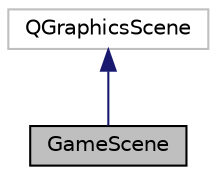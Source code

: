digraph "GameScene"
{
 // LATEX_PDF_SIZE
  edge [fontname="Helvetica",fontsize="10",labelfontname="Helvetica",labelfontsize="10"];
  node [fontname="Helvetica",fontsize="10",shape=record];
  Node1 [label="GameScene",height=0.2,width=0.4,color="black", fillcolor="grey75", style="filled", fontcolor="black",tooltip="Représente l'espace 2D du jeu."];
  Node2 -> Node1 [dir="back",color="midnightblue",fontsize="10",style="solid"];
  Node2 [label="QGraphicsScene",height=0.2,width=0.4,color="grey75", fillcolor="white", style="filled",tooltip=" "];
}
